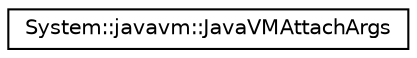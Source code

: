 digraph G
{
  edge [fontname="Helvetica",fontsize="10",labelfontname="Helvetica",labelfontsize="10"];
  node [fontname="Helvetica",fontsize="10",shape=record];
  rankdir="LR";
  Node1 [label="System::javavm::JavaVMAttachArgs",height=0.2,width=0.4,color="black", fillcolor="white", style="filled",URL="$struct_system_1_1javavm_1_1_java_v_m_attach_args.html"];
}
